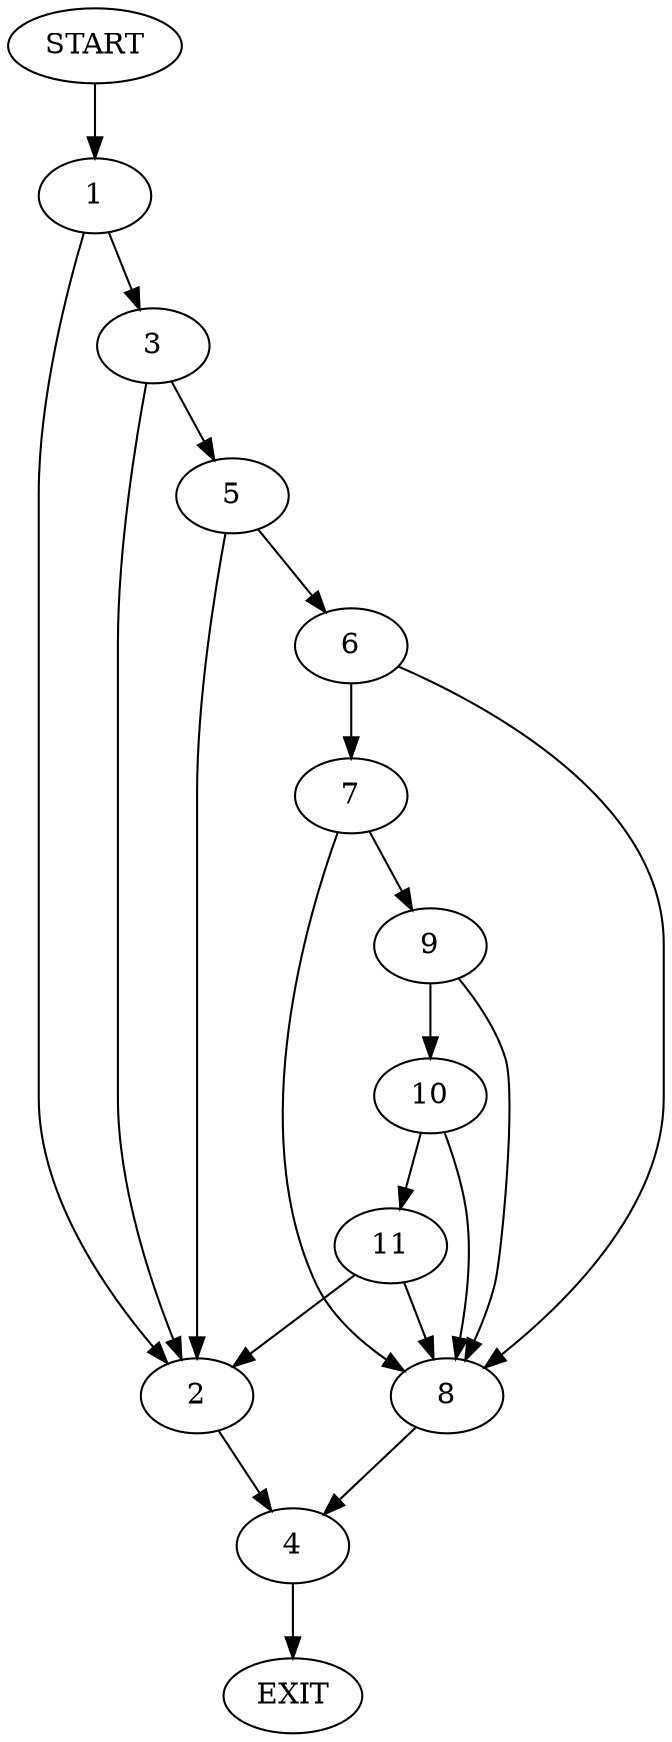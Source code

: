 digraph {
0 [label="START"]
12 [label="EXIT"]
0 -> 1
1 -> 2
1 -> 3
2 -> 4
3 -> 2
3 -> 5
5 -> 2
5 -> 6
6 -> 7
6 -> 8
7 -> 8
7 -> 9
8 -> 4
9 -> 8
9 -> 10
10 -> 11
10 -> 8
11 -> 2
11 -> 8
4 -> 12
}
